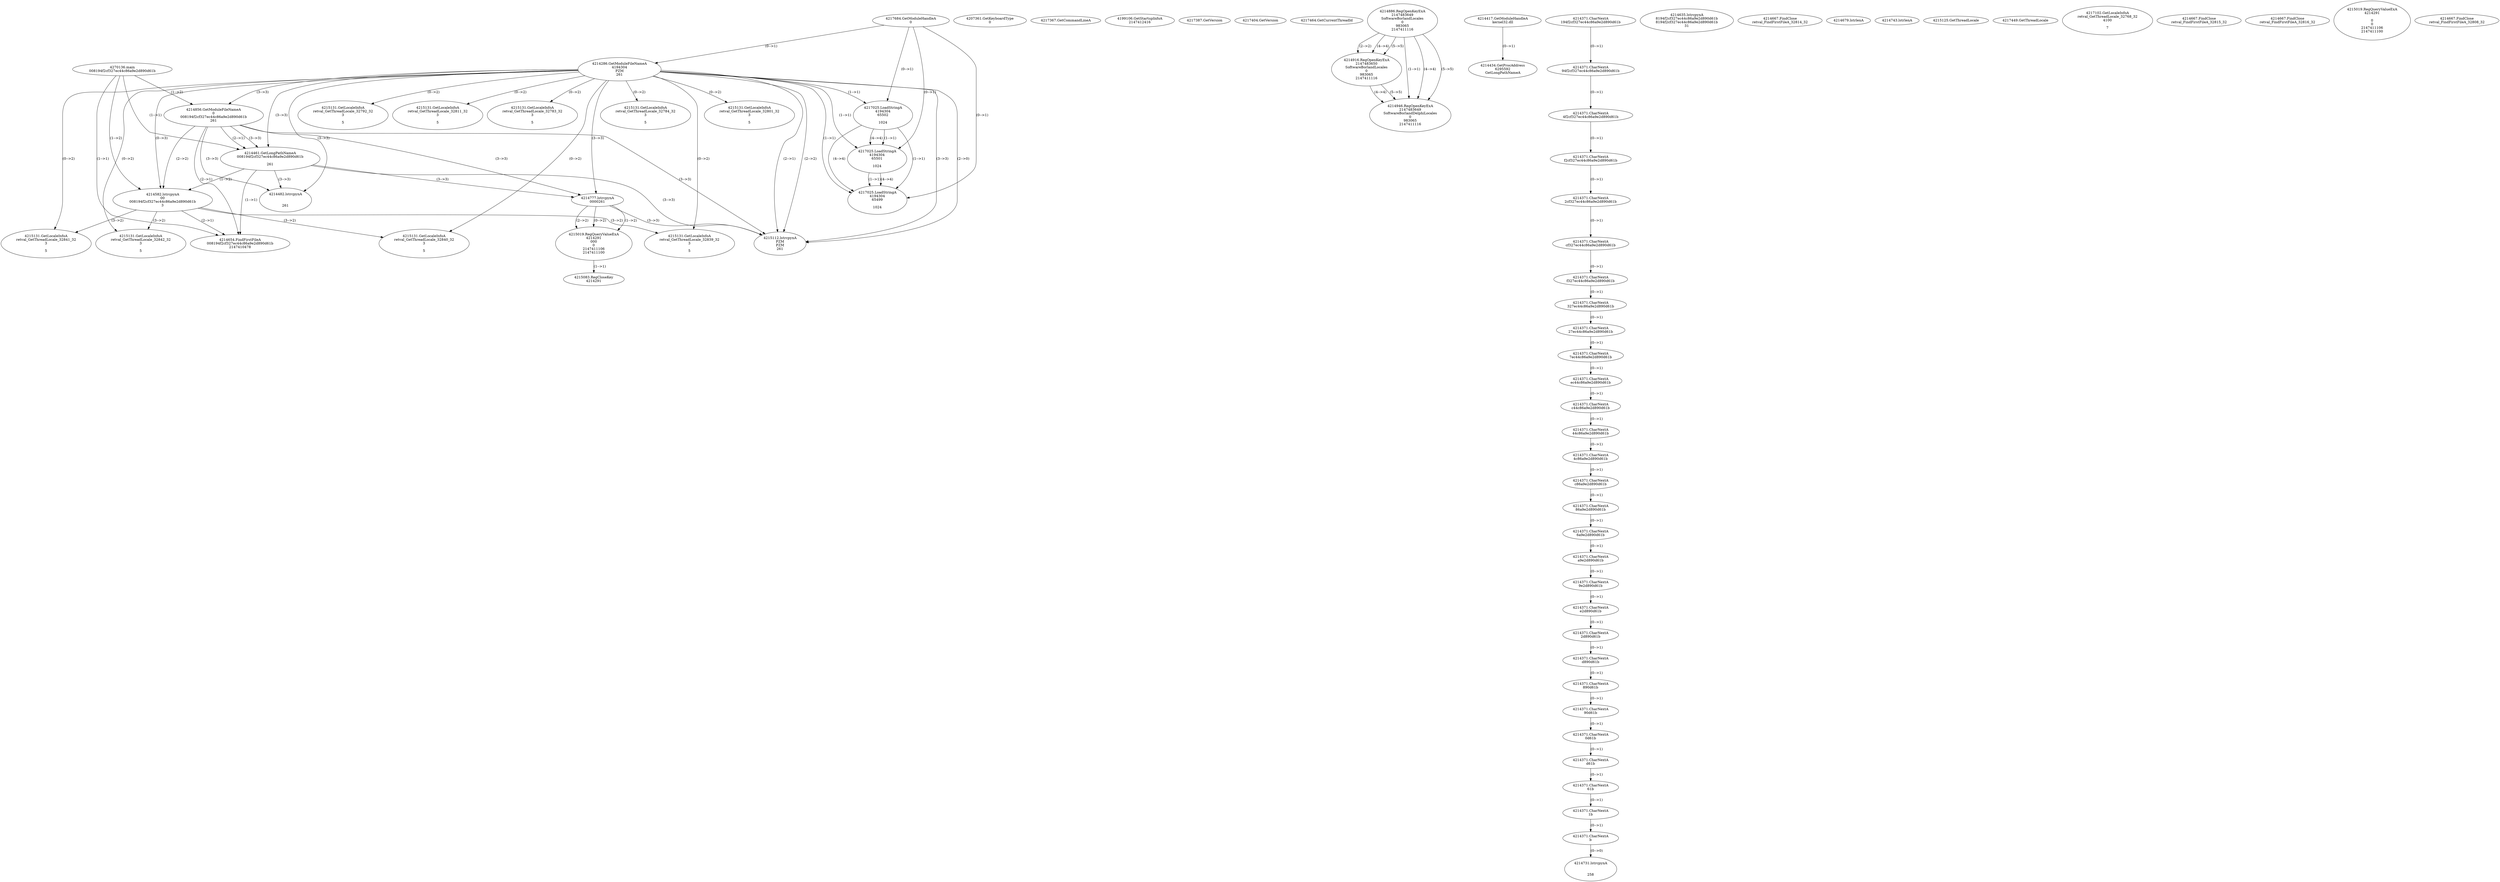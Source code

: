 // Global SCDG with merge call
digraph {
	0 [label="4270136.main
008194f2cf327ec44c86a9e2d890d61b"]
	1 [label="4217684.GetModuleHandleA
0"]
	2 [label="4207361.GetKeyboardType
0"]
	3 [label="4217367.GetCommandLineA
"]
	4 [label="4199106.GetStartupInfoA
2147412416"]
	5 [label="4217387.GetVersion
"]
	6 [label="4217404.GetVersion
"]
	7 [label="4217464.GetCurrentThreadId
"]
	8 [label="4214286.GetModuleFileNameA
4194304
PZM
261"]
	1 -> 8 [label="(0-->1)"]
	9 [label="4214856.GetModuleFileNameA
0
008194f2cf327ec44c86a9e2d890d61b
261"]
	0 -> 9 [label="(1-->2)"]
	8 -> 9 [label="(3-->3)"]
	10 [label="4214886.RegOpenKeyExA
2147483649
Software\Borland\Locales
0
983065
2147411116"]
	11 [label="4214417.GetModuleHandleA
kernel32.dll"]
	12 [label="4214434.GetProcAddress
6295592
GetLongPathNameA"]
	11 -> 12 [label="(0-->1)"]
	13 [label="4214461.GetLongPathNameA
008194f2cf327ec44c86a9e2d890d61b

261"]
	0 -> 13 [label="(1-->1)"]
	9 -> 13 [label="(2-->1)"]
	8 -> 13 [label="(3-->3)"]
	9 -> 13 [label="(3-->3)"]
	14 [label="4214582.lstrcpynA
00
008194f2cf327ec44c86a9e2d890d61b
3"]
	0 -> 14 [label="(1-->2)"]
	9 -> 14 [label="(2-->2)"]
	13 -> 14 [label="(1-->2)"]
	8 -> 14 [label="(0-->3)"]
	15 [label="4214371.CharNextA
194f2cf327ec44c86a9e2d890d61b"]
	16 [label="4214371.CharNextA
94f2cf327ec44c86a9e2d890d61b"]
	15 -> 16 [label="(0-->1)"]
	17 [label="4214371.CharNextA
4f2cf327ec44c86a9e2d890d61b"]
	16 -> 17 [label="(0-->1)"]
	18 [label="4214371.CharNextA
f2cf327ec44c86a9e2d890d61b"]
	17 -> 18 [label="(0-->1)"]
	19 [label="4214371.CharNextA
2cf327ec44c86a9e2d890d61b"]
	18 -> 19 [label="(0-->1)"]
	20 [label="4214371.CharNextA
cf327ec44c86a9e2d890d61b"]
	19 -> 20 [label="(0-->1)"]
	21 [label="4214371.CharNextA
f327ec44c86a9e2d890d61b"]
	20 -> 21 [label="(0-->1)"]
	22 [label="4214371.CharNextA
327ec44c86a9e2d890d61b"]
	21 -> 22 [label="(0-->1)"]
	23 [label="4214371.CharNextA
27ec44c86a9e2d890d61b"]
	22 -> 23 [label="(0-->1)"]
	24 [label="4214371.CharNextA
7ec44c86a9e2d890d61b"]
	23 -> 24 [label="(0-->1)"]
	25 [label="4214371.CharNextA
ec44c86a9e2d890d61b"]
	24 -> 25 [label="(0-->1)"]
	26 [label="4214371.CharNextA
c44c86a9e2d890d61b"]
	25 -> 26 [label="(0-->1)"]
	27 [label="4214371.CharNextA
44c86a9e2d890d61b"]
	26 -> 27 [label="(0-->1)"]
	28 [label="4214371.CharNextA
4c86a9e2d890d61b"]
	27 -> 28 [label="(0-->1)"]
	29 [label="4214371.CharNextA
c86a9e2d890d61b"]
	28 -> 29 [label="(0-->1)"]
	30 [label="4214371.CharNextA
86a9e2d890d61b"]
	29 -> 30 [label="(0-->1)"]
	31 [label="4214371.CharNextA
6a9e2d890d61b"]
	30 -> 31 [label="(0-->1)"]
	32 [label="4214371.CharNextA
a9e2d890d61b"]
	31 -> 32 [label="(0-->1)"]
	33 [label="4214371.CharNextA
9e2d890d61b"]
	32 -> 33 [label="(0-->1)"]
	34 [label="4214371.CharNextA
e2d890d61b"]
	33 -> 34 [label="(0-->1)"]
	35 [label="4214371.CharNextA
2d890d61b"]
	34 -> 35 [label="(0-->1)"]
	36 [label="4214371.CharNextA
d890d61b"]
	35 -> 36 [label="(0-->1)"]
	37 [label="4214371.CharNextA
890d61b"]
	36 -> 37 [label="(0-->1)"]
	38 [label="4214371.CharNextA
90d61b"]
	37 -> 38 [label="(0-->1)"]
	39 [label="4214371.CharNextA
0d61b"]
	38 -> 39 [label="(0-->1)"]
	40 [label="4214371.CharNextA
d61b"]
	39 -> 40 [label="(0-->1)"]
	41 [label="4214371.CharNextA
61b"]
	40 -> 41 [label="(0-->1)"]
	42 [label="4214371.CharNextA
1b"]
	41 -> 42 [label="(0-->1)"]
	43 [label="4214371.CharNextA
b"]
	42 -> 43 [label="(0-->1)"]
	44 [label="4214635.lstrcpynA
8194f2cf327ec44c86a9e2d890d61b
8194f2cf327ec44c86a9e2d890d61b
31"]
	45 [label="4214654.FindFirstFileA
008194f2cf327ec44c86a9e2d890d61b
2147410478"]
	0 -> 45 [label="(1-->1)"]
	9 -> 45 [label="(2-->1)"]
	13 -> 45 [label="(1-->1)"]
	14 -> 45 [label="(2-->1)"]
	46 [label="4214667.FindClose
retval_FindFirstFileA_32814_32"]
	47 [label="4214679.lstrlenA
"]
	48 [label="4214731.lstrcpynA


258"]
	43 -> 48 [label="(0-->0)"]
	49 [label="4214743.lstrlenA
"]
	50 [label="4214777.lstrcpynA
00\
00\
261"]
	8 -> 50 [label="(3-->3)"]
	9 -> 50 [label="(3-->3)"]
	13 -> 50 [label="(3-->3)"]
	51 [label="4215019.RegQueryValueExA
4214291
00\
0
0
2147411106
2147411100"]
	50 -> 51 [label="(1-->2)"]
	50 -> 51 [label="(2-->2)"]
	50 -> 51 [label="(0-->2)"]
	52 [label="4215083.RegCloseKey
4214291"]
	51 -> 52 [label="(1-->1)"]
	53 [label="4215112.lstrcpynA
PZM
PZM
261"]
	8 -> 53 [label="(2-->1)"]
	8 -> 53 [label="(2-->2)"]
	8 -> 53 [label="(3-->3)"]
	9 -> 53 [label="(3-->3)"]
	13 -> 53 [label="(3-->3)"]
	50 -> 53 [label="(3-->3)"]
	8 -> 53 [label="(2-->0)"]
	54 [label="4215125.GetThreadLocale
"]
	55 [label="4215131.GetLocaleInfoA
retval_GetThreadLocale_32840_32
3

5"]
	8 -> 55 [label="(0-->2)"]
	14 -> 55 [label="(3-->2)"]
	56 [label="4217025.LoadStringA
4194304
65502

1024"]
	1 -> 56 [label="(0-->1)"]
	8 -> 56 [label="(1-->1)"]
	57 [label="4217449.GetThreadLocale
"]
	58 [label="4217102.GetLocaleInfoA
retval_GetThreadLocale_32768_32
4100

7"]
	59 [label="4214667.FindClose
retval_FindFirstFileA_32815_32"]
	60 [label="4215131.GetLocaleInfoA
retval_GetThreadLocale_32841_32
3

5"]
	8 -> 60 [label="(0-->2)"]
	14 -> 60 [label="(3-->2)"]
	61 [label="4214916.RegOpenKeyExA
2147483650
Software\Borland\Locales
0
983065
2147411116"]
	10 -> 61 [label="(2-->2)"]
	10 -> 61 [label="(4-->4)"]
	10 -> 61 [label="(5-->5)"]
	62 [label="4214667.FindClose
retval_FindFirstFileA_32816_32"]
	63 [label="4215131.GetLocaleInfoA
retval_GetThreadLocale_32842_32
3

5"]
	8 -> 63 [label="(0-->2)"]
	14 -> 63 [label="(3-->2)"]
	64 [label="4214946.RegOpenKeyExA
2147483649
Software\Borland\Delphi\Locales
0
983065
2147411116"]
	10 -> 64 [label="(1-->1)"]
	10 -> 64 [label="(4-->4)"]
	61 -> 64 [label="(4-->4)"]
	10 -> 64 [label="(5-->5)"]
	61 -> 64 [label="(5-->5)"]
	65 [label="4215131.GetLocaleInfoA
retval_GetThreadLocale_32792_32
3

5"]
	8 -> 65 [label="(0-->2)"]
	66 [label="4215131.GetLocaleInfoA
retval_GetThreadLocale_32811_32
3

5"]
	8 -> 66 [label="(0-->2)"]
	67 [label="4214482.lstrcpynA


261"]
	8 -> 67 [label="(3-->3)"]
	9 -> 67 [label="(3-->3)"]
	13 -> 67 [label="(3-->3)"]
	68 [label="4215019.RegQueryValueExA
4214291

0
0
2147411106
2147411100"]
	69 [label="4215131.GetLocaleInfoA
retval_GetThreadLocale_32783_32
3

5"]
	8 -> 69 [label="(0-->2)"]
	70 [label="4217025.LoadStringA
4194304
65501

1024"]
	1 -> 70 [label="(0-->1)"]
	8 -> 70 [label="(1-->1)"]
	56 -> 70 [label="(1-->1)"]
	56 -> 70 [label="(4-->4)"]
	71 [label="4217025.LoadStringA
4194304
65499

1024"]
	1 -> 71 [label="(0-->1)"]
	8 -> 71 [label="(1-->1)"]
	56 -> 71 [label="(1-->1)"]
	70 -> 71 [label="(1-->1)"]
	56 -> 71 [label="(4-->4)"]
	70 -> 71 [label="(4-->4)"]
	72 [label="4215131.GetLocaleInfoA
retval_GetThreadLocale_32784_32
3

5"]
	8 -> 72 [label="(0-->2)"]
	73 [label="4215131.GetLocaleInfoA
retval_GetThreadLocale_32801_32
3

5"]
	8 -> 73 [label="(0-->2)"]
	74 [label="4214667.FindClose
retval_FindFirstFileA_32808_32"]
	75 [label="4215131.GetLocaleInfoA
retval_GetThreadLocale_32839_32
3

5"]
	8 -> 75 [label="(0-->2)"]
	14 -> 75 [label="(3-->2)"]
}
